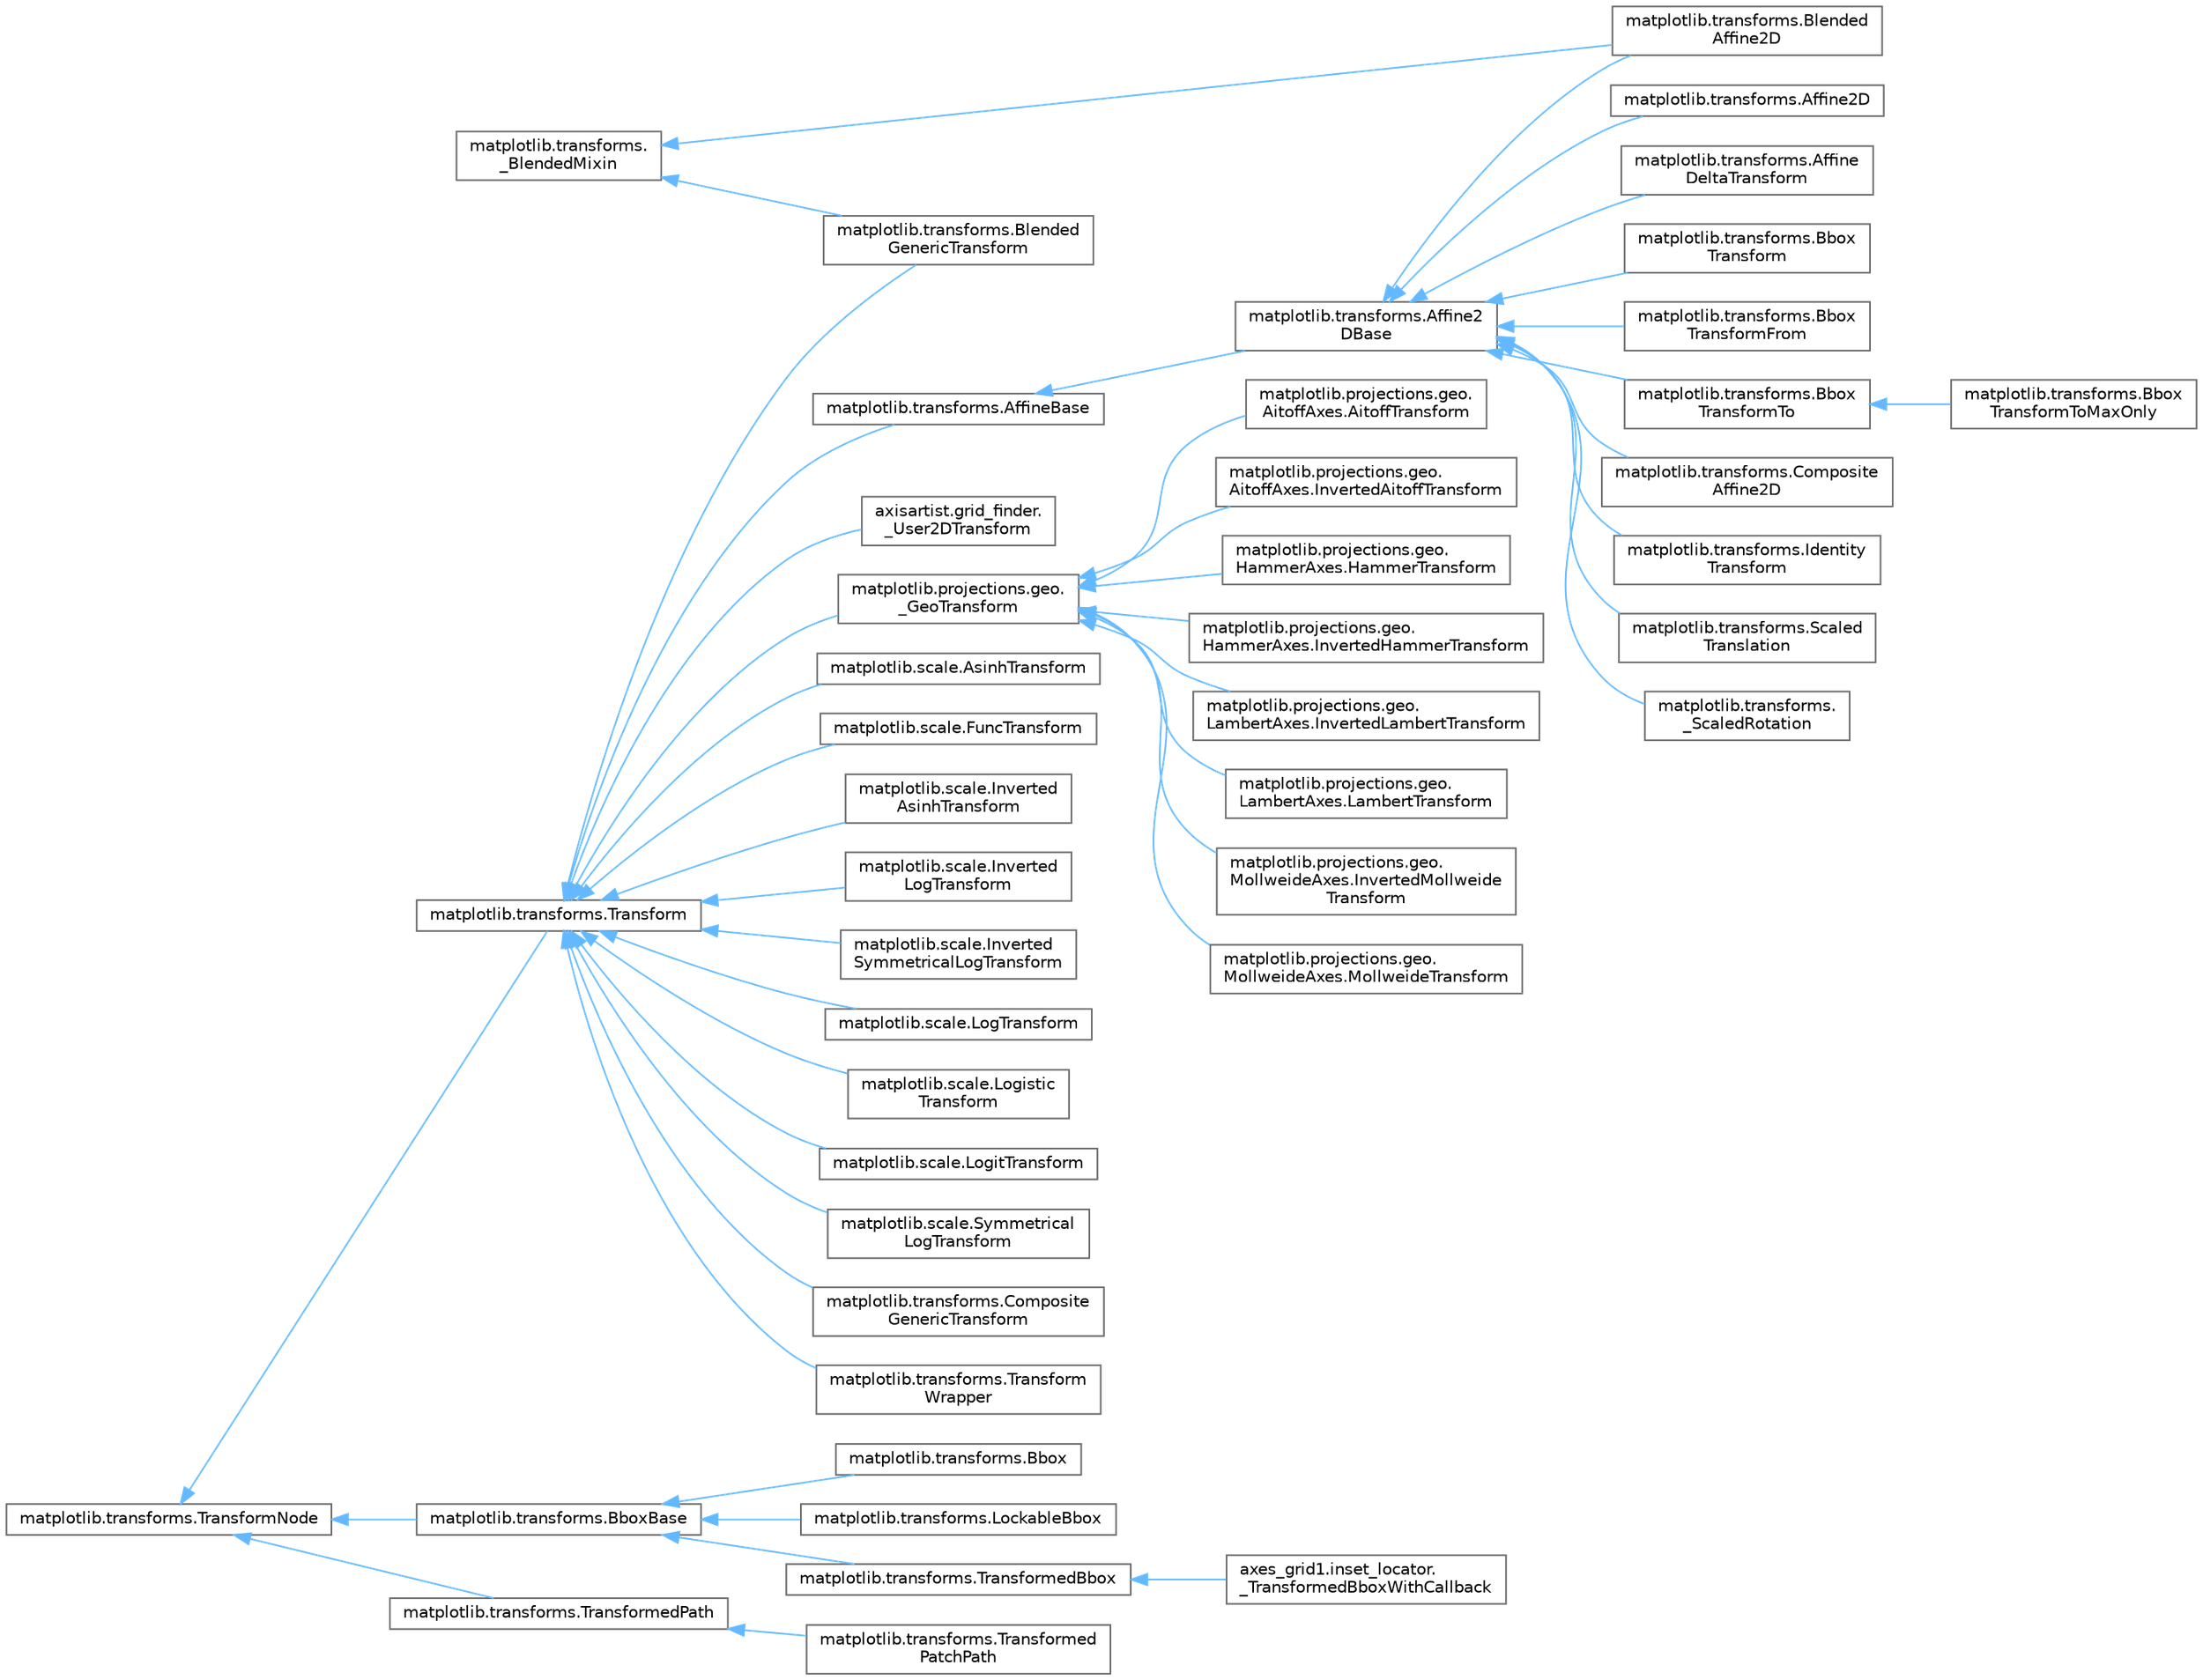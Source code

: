 digraph "Graphical Class Hierarchy"
{
 // LATEX_PDF_SIZE
  bgcolor="transparent";
  edge [fontname=Helvetica,fontsize=10,labelfontname=Helvetica,labelfontsize=10];
  node [fontname=Helvetica,fontsize=10,shape=box,height=0.2,width=0.4];
  rankdir="LR";
  Node0 [id="Node000000",label="matplotlib.transforms.\l_BlendedMixin",height=0.2,width=0.4,color="grey40", fillcolor="white", style="filled",URL="$d2/d70/classmatplotlib_1_1transforms_1_1__BlendedMixin.html",tooltip=" "];
  Node0 -> Node1 [id="edge3894_Node000000_Node000001",dir="back",color="steelblue1",style="solid",tooltip=" "];
  Node1 [id="Node000001",label="matplotlib.transforms.Blended\lAffine2D",height=0.2,width=0.4,color="grey40", fillcolor="white", style="filled",URL="$d0/d49/classmatplotlib_1_1transforms_1_1BlendedAffine2D.html",tooltip=" "];
  Node0 -> Node34 [id="edge3895_Node000000_Node000034",dir="back",color="steelblue1",style="solid",tooltip=" "];
  Node34 [id="Node000034",label="matplotlib.transforms.Blended\lGenericTransform",height=0.2,width=0.4,color="grey40", fillcolor="white", style="filled",URL="$d1/d92/classmatplotlib_1_1transforms_1_1BlendedGenericTransform.html",tooltip=" "];
  Node37 [id="Node000037",label="matplotlib.transforms.TransformNode",height=0.2,width=0.4,color="grey40", fillcolor="white", style="filled",URL="$d0/da9/classmatplotlib_1_1transforms_1_1TransformNode.html",tooltip=" "];
  Node37 -> Node38 [id="edge3896_Node000037_Node000038",dir="back",color="steelblue1",style="solid",tooltip=" "];
  Node38 [id="Node000038",label="matplotlib.transforms.BboxBase",height=0.2,width=0.4,color="grey40", fillcolor="white", style="filled",URL="$d6/df9/classmatplotlib_1_1transforms_1_1BboxBase.html",tooltip=" "];
  Node38 -> Node39 [id="edge3897_Node000038_Node000039",dir="back",color="steelblue1",style="solid",tooltip=" "];
  Node39 [id="Node000039",label="matplotlib.transforms.Bbox",height=0.2,width=0.4,color="grey40", fillcolor="white", style="filled",URL="$da/daa/classmatplotlib_1_1transforms_1_1Bbox.html",tooltip=" "];
  Node38 -> Node40 [id="edge3898_Node000038_Node000040",dir="back",color="steelblue1",style="solid",tooltip=" "];
  Node40 [id="Node000040",label="matplotlib.transforms.LockableBbox",height=0.2,width=0.4,color="grey40", fillcolor="white", style="filled",URL="$d0/ddb/classmatplotlib_1_1transforms_1_1LockableBbox.html",tooltip=" "];
  Node38 -> Node41 [id="edge3899_Node000038_Node000041",dir="back",color="steelblue1",style="solid",tooltip=" "];
  Node41 [id="Node000041",label="matplotlib.transforms.TransformedBbox",height=0.2,width=0.4,color="grey40", fillcolor="white", style="filled",URL="$d5/d12/classmatplotlib_1_1transforms_1_1TransformedBbox.html",tooltip=" "];
  Node41 -> Node42 [id="edge3900_Node000041_Node000042",dir="back",color="steelblue1",style="solid",tooltip=" "];
  Node42 [id="Node000042",label="axes_grid1.inset_locator.\l_TransformedBboxWithCallback",height=0.2,width=0.4,color="grey40", fillcolor="white", style="filled",URL="$df/d6d/classaxes__grid1_1_1inset__locator_1_1__TransformedBboxWithCallback.html",tooltip=" "];
  Node37 -> Node14 [id="edge3901_Node000037_Node000014",dir="back",color="steelblue1",style="solid",tooltip=" "];
  Node14 [id="Node000014",label="matplotlib.transforms.Transform",height=0.2,width=0.4,color="grey40", fillcolor="white", style="filled",URL="$db/df6/classmatplotlib_1_1transforms_1_1Transform.html",tooltip=" "];
  Node14 -> Node15 [id="edge3902_Node000014_Node000015",dir="back",color="steelblue1",style="solid",tooltip=" "];
  Node15 [id="Node000015",label="axisartist.grid_finder.\l_User2DTransform",height=0.2,width=0.4,color="grey40", fillcolor="white", style="filled",URL="$db/dcc/classaxisartist_1_1grid__finder_1_1__User2DTransform.html",tooltip=" "];
  Node14 -> Node16 [id="edge3903_Node000014_Node000016",dir="back",color="steelblue1",style="solid",tooltip=" "];
  Node16 [id="Node000016",label="matplotlib.projections.geo.\l_GeoTransform",height=0.2,width=0.4,color="grey40", fillcolor="white", style="filled",URL="$de/d09/classmatplotlib_1_1projections_1_1geo_1_1__GeoTransform.html",tooltip=" "];
  Node16 -> Node17 [id="edge3904_Node000016_Node000017",dir="back",color="steelblue1",style="solid",tooltip=" "];
  Node17 [id="Node000017",label="matplotlib.projections.geo.\lAitoffAxes.AitoffTransform",height=0.2,width=0.4,color="grey40", fillcolor="white", style="filled",URL="$d2/da2/classmatplotlib_1_1projections_1_1geo_1_1AitoffAxes_1_1AitoffTransform.html",tooltip=" "];
  Node16 -> Node18 [id="edge3905_Node000016_Node000018",dir="back",color="steelblue1",style="solid",tooltip=" "];
  Node18 [id="Node000018",label="matplotlib.projections.geo.\lAitoffAxes.InvertedAitoffTransform",height=0.2,width=0.4,color="grey40", fillcolor="white", style="filled",URL="$d7/d55/classmatplotlib_1_1projections_1_1geo_1_1AitoffAxes_1_1InvertedAitoffTransform.html",tooltip=" "];
  Node16 -> Node19 [id="edge3906_Node000016_Node000019",dir="back",color="steelblue1",style="solid",tooltip=" "];
  Node19 [id="Node000019",label="matplotlib.projections.geo.\lHammerAxes.HammerTransform",height=0.2,width=0.4,color="grey40", fillcolor="white", style="filled",URL="$d7/d92/classmatplotlib_1_1projections_1_1geo_1_1HammerAxes_1_1HammerTransform.html",tooltip=" "];
  Node16 -> Node20 [id="edge3907_Node000016_Node000020",dir="back",color="steelblue1",style="solid",tooltip=" "];
  Node20 [id="Node000020",label="matplotlib.projections.geo.\lHammerAxes.InvertedHammerTransform",height=0.2,width=0.4,color="grey40", fillcolor="white", style="filled",URL="$de/d9f/classmatplotlib_1_1projections_1_1geo_1_1HammerAxes_1_1InvertedHammerTransform.html",tooltip=" "];
  Node16 -> Node21 [id="edge3908_Node000016_Node000021",dir="back",color="steelblue1",style="solid",tooltip=" "];
  Node21 [id="Node000021",label="matplotlib.projections.geo.\lLambertAxes.InvertedLambertTransform",height=0.2,width=0.4,color="grey40", fillcolor="white", style="filled",URL="$d6/d56/classmatplotlib_1_1projections_1_1geo_1_1LambertAxes_1_1InvertedLambertTransform.html",tooltip=" "];
  Node16 -> Node22 [id="edge3909_Node000016_Node000022",dir="back",color="steelblue1",style="solid",tooltip=" "];
  Node22 [id="Node000022",label="matplotlib.projections.geo.\lLambertAxes.LambertTransform",height=0.2,width=0.4,color="grey40", fillcolor="white", style="filled",URL="$d4/d70/classmatplotlib_1_1projections_1_1geo_1_1LambertAxes_1_1LambertTransform.html",tooltip=" "];
  Node16 -> Node23 [id="edge3910_Node000016_Node000023",dir="back",color="steelblue1",style="solid",tooltip=" "];
  Node23 [id="Node000023",label="matplotlib.projections.geo.\lMollweideAxes.InvertedMollweide\lTransform",height=0.2,width=0.4,color="grey40", fillcolor="white", style="filled",URL="$db/df0/classmatplotlib_1_1projections_1_1geo_1_1MollweideAxes_1_1InvertedMollweideTransform.html",tooltip=" "];
  Node16 -> Node24 [id="edge3911_Node000016_Node000024",dir="back",color="steelblue1",style="solid",tooltip=" "];
  Node24 [id="Node000024",label="matplotlib.projections.geo.\lMollweideAxes.MollweideTransform",height=0.2,width=0.4,color="grey40", fillcolor="white", style="filled",URL="$d5/d4f/classmatplotlib_1_1projections_1_1geo_1_1MollweideAxes_1_1MollweideTransform.html",tooltip=" "];
  Node14 -> Node25 [id="edge3912_Node000014_Node000025",dir="back",color="steelblue1",style="solid",tooltip=" "];
  Node25 [id="Node000025",label="matplotlib.scale.AsinhTransform",height=0.2,width=0.4,color="grey40", fillcolor="white", style="filled",URL="$dd/d11/classmatplotlib_1_1scale_1_1AsinhTransform.html",tooltip=" "];
  Node14 -> Node26 [id="edge3913_Node000014_Node000026",dir="back",color="steelblue1",style="solid",tooltip=" "];
  Node26 [id="Node000026",label="matplotlib.scale.FuncTransform",height=0.2,width=0.4,color="grey40", fillcolor="white", style="filled",URL="$d8/dee/classmatplotlib_1_1scale_1_1FuncTransform.html",tooltip=" "];
  Node14 -> Node27 [id="edge3914_Node000014_Node000027",dir="back",color="steelblue1",style="solid",tooltip=" "];
  Node27 [id="Node000027",label="matplotlib.scale.Inverted\lAsinhTransform",height=0.2,width=0.4,color="grey40", fillcolor="white", style="filled",URL="$d2/dce/classmatplotlib_1_1scale_1_1InvertedAsinhTransform.html",tooltip=" "];
  Node14 -> Node28 [id="edge3915_Node000014_Node000028",dir="back",color="steelblue1",style="solid",tooltip=" "];
  Node28 [id="Node000028",label="matplotlib.scale.Inverted\lLogTransform",height=0.2,width=0.4,color="grey40", fillcolor="white", style="filled",URL="$df/dd1/classmatplotlib_1_1scale_1_1InvertedLogTransform.html",tooltip=" "];
  Node14 -> Node29 [id="edge3916_Node000014_Node000029",dir="back",color="steelblue1",style="solid",tooltip=" "];
  Node29 [id="Node000029",label="matplotlib.scale.Inverted\lSymmetricalLogTransform",height=0.2,width=0.4,color="grey40", fillcolor="white", style="filled",URL="$d0/dfe/classmatplotlib_1_1scale_1_1InvertedSymmetricalLogTransform.html",tooltip=" "];
  Node14 -> Node30 [id="edge3917_Node000014_Node000030",dir="back",color="steelblue1",style="solid",tooltip=" "];
  Node30 [id="Node000030",label="matplotlib.scale.LogTransform",height=0.2,width=0.4,color="grey40", fillcolor="white", style="filled",URL="$d3/d50/classmatplotlib_1_1scale_1_1LogTransform.html",tooltip=" "];
  Node14 -> Node31 [id="edge3918_Node000014_Node000031",dir="back",color="steelblue1",style="solid",tooltip=" "];
  Node31 [id="Node000031",label="matplotlib.scale.Logistic\lTransform",height=0.2,width=0.4,color="grey40", fillcolor="white", style="filled",URL="$dc/d1c/classmatplotlib_1_1scale_1_1LogisticTransform.html",tooltip=" "];
  Node14 -> Node32 [id="edge3919_Node000014_Node000032",dir="back",color="steelblue1",style="solid",tooltip=" "];
  Node32 [id="Node000032",label="matplotlib.scale.LogitTransform",height=0.2,width=0.4,color="grey40", fillcolor="white", style="filled",URL="$d2/df7/classmatplotlib_1_1scale_1_1LogitTransform.html",tooltip=" "];
  Node14 -> Node33 [id="edge3920_Node000014_Node000033",dir="back",color="steelblue1",style="solid",tooltip=" "];
  Node33 [id="Node000033",label="matplotlib.scale.Symmetrical\lLogTransform",height=0.2,width=0.4,color="grey40", fillcolor="white", style="filled",URL="$d2/d6f/classmatplotlib_1_1scale_1_1SymmetricalLogTransform.html",tooltip=" "];
  Node14 -> Node13 [id="edge3921_Node000014_Node000013",dir="back",color="steelblue1",style="solid",tooltip=" "];
  Node13 [id="Node000013",label="matplotlib.transforms.AffineBase",height=0.2,width=0.4,color="grey40", fillcolor="white", style="filled",URL="$d7/d5c/classmatplotlib_1_1transforms_1_1AffineBase.html",tooltip=" "];
  Node13 -> Node2 [id="edge3922_Node000013_Node000002",dir="back",color="steelblue1",style="solid",tooltip=" "];
  Node2 [id="Node000002",label="matplotlib.transforms.Affine2\lDBase",height=0.2,width=0.4,color="grey40", fillcolor="white", style="filled",URL="$dc/daa/classmatplotlib_1_1transforms_1_1Affine2DBase.html",tooltip=" "];
  Node2 -> Node3 [id="edge3923_Node000002_Node000003",dir="back",color="steelblue1",style="solid",tooltip=" "];
  Node3 [id="Node000003",label="matplotlib.transforms.Affine2D",height=0.2,width=0.4,color="grey40", fillcolor="white", style="filled",URL="$d5/d8e/classmatplotlib_1_1transforms_1_1Affine2D.html",tooltip=" "];
  Node2 -> Node4 [id="edge3924_Node000002_Node000004",dir="back",color="steelblue1",style="solid",tooltip=" "];
  Node4 [id="Node000004",label="matplotlib.transforms.Affine\lDeltaTransform",height=0.2,width=0.4,color="grey40", fillcolor="white", style="filled",URL="$d2/d03/classmatplotlib_1_1transforms_1_1AffineDeltaTransform.html",tooltip=" "];
  Node2 -> Node5 [id="edge3925_Node000002_Node000005",dir="back",color="steelblue1",style="solid",tooltip=" "];
  Node5 [id="Node000005",label="matplotlib.transforms.Bbox\lTransform",height=0.2,width=0.4,color="grey40", fillcolor="white", style="filled",URL="$dc/db4/classmatplotlib_1_1transforms_1_1BboxTransform.html",tooltip=" "];
  Node2 -> Node6 [id="edge3926_Node000002_Node000006",dir="back",color="steelblue1",style="solid",tooltip=" "];
  Node6 [id="Node000006",label="matplotlib.transforms.Bbox\lTransformFrom",height=0.2,width=0.4,color="grey40", fillcolor="white", style="filled",URL="$d1/d81/classmatplotlib_1_1transforms_1_1BboxTransformFrom.html",tooltip=" "];
  Node2 -> Node7 [id="edge3927_Node000002_Node000007",dir="back",color="steelblue1",style="solid",tooltip=" "];
  Node7 [id="Node000007",label="matplotlib.transforms.Bbox\lTransformTo",height=0.2,width=0.4,color="grey40", fillcolor="white", style="filled",URL="$d5/d23/classmatplotlib_1_1transforms_1_1BboxTransformTo.html",tooltip=" "];
  Node7 -> Node8 [id="edge3928_Node000007_Node000008",dir="back",color="steelblue1",style="solid",tooltip=" "];
  Node8 [id="Node000008",label="matplotlib.transforms.Bbox\lTransformToMaxOnly",height=0.2,width=0.4,color="grey40", fillcolor="white", style="filled",URL="$df/d6e/classmatplotlib_1_1transforms_1_1BboxTransformToMaxOnly.html",tooltip=" "];
  Node2 -> Node1 [id="edge3929_Node000002_Node000001",dir="back",color="steelblue1",style="solid",tooltip=" "];
  Node2 -> Node9 [id="edge3930_Node000002_Node000009",dir="back",color="steelblue1",style="solid",tooltip=" "];
  Node9 [id="Node000009",label="matplotlib.transforms.Composite\lAffine2D",height=0.2,width=0.4,color="grey40", fillcolor="white", style="filled",URL="$d4/deb/classmatplotlib_1_1transforms_1_1CompositeAffine2D.html",tooltip=" "];
  Node2 -> Node10 [id="edge3931_Node000002_Node000010",dir="back",color="steelblue1",style="solid",tooltip=" "];
  Node10 [id="Node000010",label="matplotlib.transforms.Identity\lTransform",height=0.2,width=0.4,color="grey40", fillcolor="white", style="filled",URL="$d8/d4d/classmatplotlib_1_1transforms_1_1IdentityTransform.html",tooltip=" "];
  Node2 -> Node11 [id="edge3932_Node000002_Node000011",dir="back",color="steelblue1",style="solid",tooltip=" "];
  Node11 [id="Node000011",label="matplotlib.transforms.Scaled\lTranslation",height=0.2,width=0.4,color="grey40", fillcolor="white", style="filled",URL="$da/d43/classmatplotlib_1_1transforms_1_1ScaledTranslation.html",tooltip=" "];
  Node2 -> Node12 [id="edge3933_Node000002_Node000012",dir="back",color="steelblue1",style="solid",tooltip=" "];
  Node12 [id="Node000012",label="matplotlib.transforms.\l_ScaledRotation",height=0.2,width=0.4,color="grey40", fillcolor="white", style="filled",URL="$d7/d62/classmatplotlib_1_1transforms_1_1__ScaledRotation.html",tooltip=" "];
  Node14 -> Node34 [id="edge3934_Node000014_Node000034",dir="back",color="steelblue1",style="solid",tooltip=" "];
  Node14 -> Node35 [id="edge3935_Node000014_Node000035",dir="back",color="steelblue1",style="solid",tooltip=" "];
  Node35 [id="Node000035",label="matplotlib.transforms.Composite\lGenericTransform",height=0.2,width=0.4,color="grey40", fillcolor="white", style="filled",URL="$d3/d4c/classmatplotlib_1_1transforms_1_1CompositeGenericTransform.html",tooltip=" "];
  Node14 -> Node36 [id="edge3936_Node000014_Node000036",dir="back",color="steelblue1",style="solid",tooltip=" "];
  Node36 [id="Node000036",label="matplotlib.transforms.Transform\lWrapper",height=0.2,width=0.4,color="grey40", fillcolor="white", style="filled",URL="$d2/de1/classmatplotlib_1_1transforms_1_1TransformWrapper.html",tooltip=" "];
  Node37 -> Node43 [id="edge3937_Node000037_Node000043",dir="back",color="steelblue1",style="solid",tooltip=" "];
  Node43 [id="Node000043",label="matplotlib.transforms.TransformedPath",height=0.2,width=0.4,color="grey40", fillcolor="white", style="filled",URL="$d7/d3b/classmatplotlib_1_1transforms_1_1TransformedPath.html",tooltip=" "];
  Node43 -> Node44 [id="edge3938_Node000043_Node000044",dir="back",color="steelblue1",style="solid",tooltip=" "];
  Node44 [id="Node000044",label="matplotlib.transforms.Transformed\lPatchPath",height=0.2,width=0.4,color="grey40", fillcolor="white", style="filled",URL="$d3/d3c/classmatplotlib_1_1transforms_1_1TransformedPatchPath.html",tooltip=" "];
}
